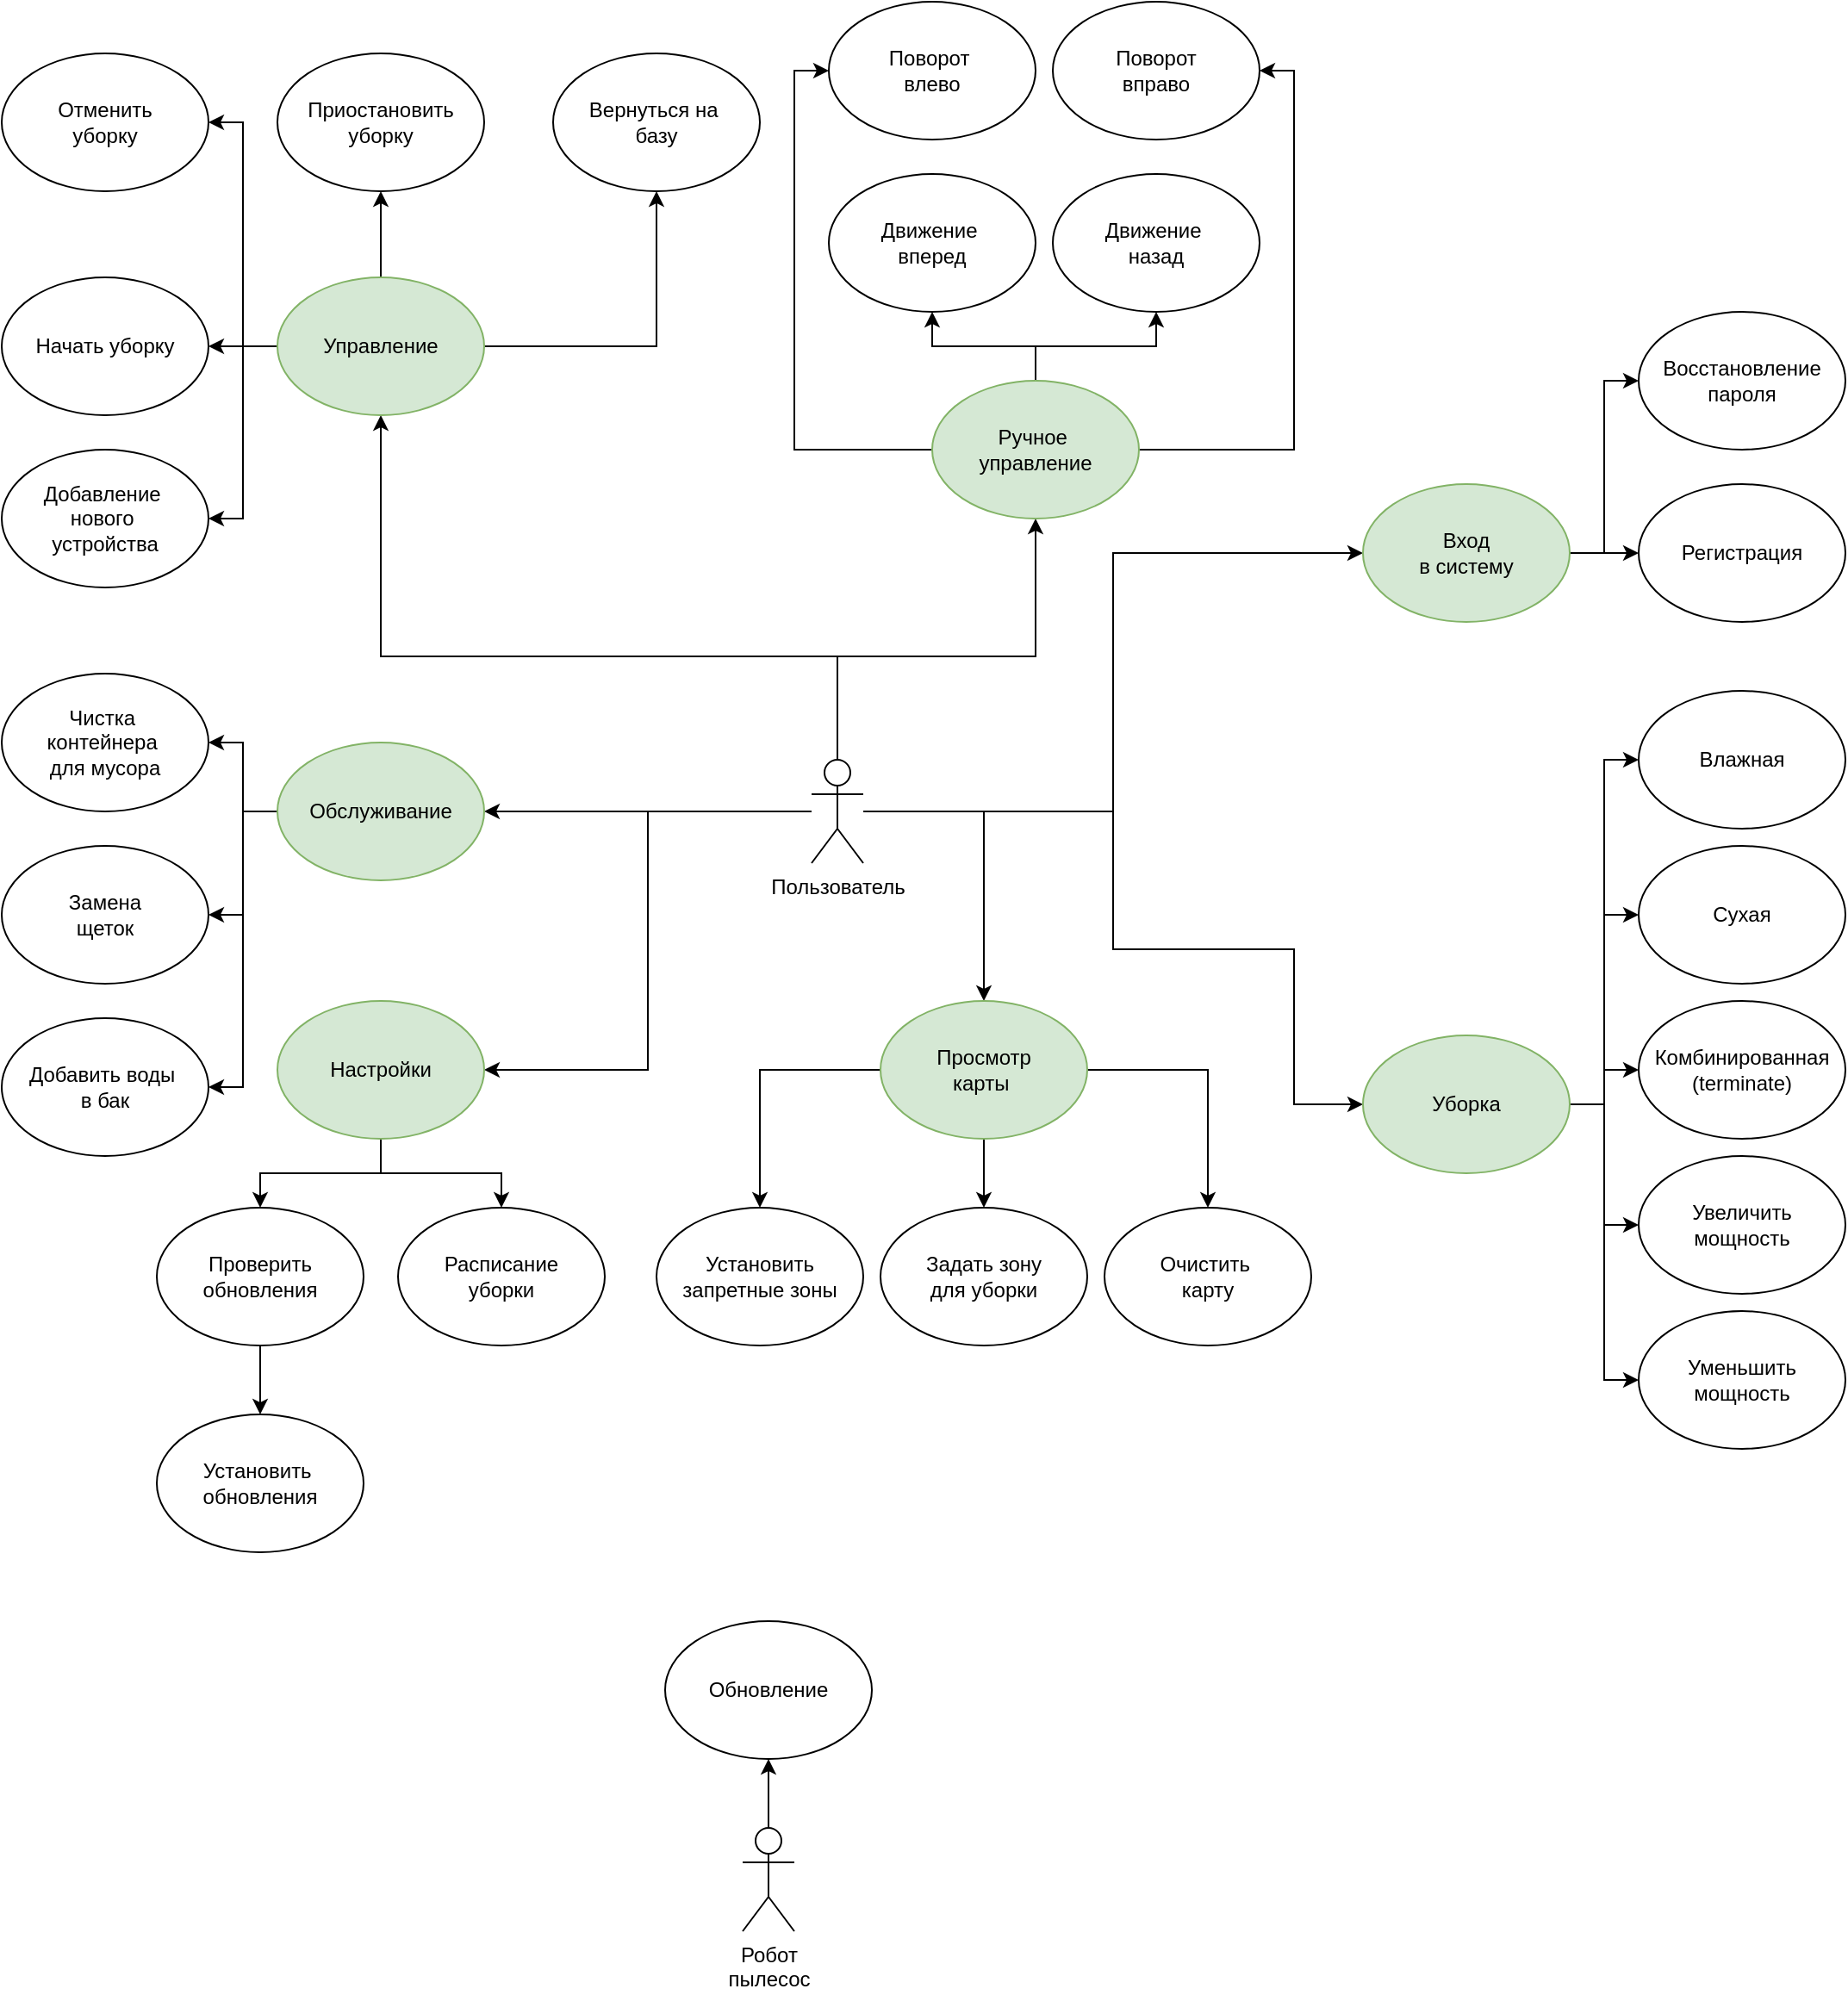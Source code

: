 <mxfile version="21.6.9" type="device">
  <diagram name="Страница — 1" id="4Gx_Od1pSDDS53oRYch7">
    <mxGraphModel dx="2263" dy="2036" grid="1" gridSize="10" guides="1" tooltips="1" connect="1" arrows="1" fold="1" page="1" pageScale="1" pageWidth="827" pageHeight="1169" math="0" shadow="0">
      <root>
        <mxCell id="0" />
        <mxCell id="1" parent="0" />
        <mxCell id="uuh6z-fhWpA7-UDRb-Rl-70" style="edgeStyle=orthogonalEdgeStyle;rounded=0;orthogonalLoop=1;jettySize=auto;html=1;entryX=1;entryY=0.5;entryDx=0;entryDy=0;" parent="1" source="uuh6z-fhWpA7-UDRb-Rl-1" target="uuh6z-fhWpA7-UDRb-Rl-5" edge="1">
          <mxGeometry relative="1" as="geometry" />
        </mxCell>
        <mxCell id="uuh6z-fhWpA7-UDRb-Rl-71" style="edgeStyle=orthogonalEdgeStyle;rounded=0;orthogonalLoop=1;jettySize=auto;html=1;entryX=0.5;entryY=0;entryDx=0;entryDy=0;" parent="1" source="uuh6z-fhWpA7-UDRb-Rl-1" target="uuh6z-fhWpA7-UDRb-Rl-45" edge="1">
          <mxGeometry relative="1" as="geometry" />
        </mxCell>
        <mxCell id="uuh6z-fhWpA7-UDRb-Rl-72" style="edgeStyle=orthogonalEdgeStyle;rounded=0;orthogonalLoop=1;jettySize=auto;html=1;entryX=1;entryY=0.5;entryDx=0;entryDy=0;" parent="1" source="uuh6z-fhWpA7-UDRb-Rl-1" target="uuh6z-fhWpA7-UDRb-Rl-6" edge="1">
          <mxGeometry relative="1" as="geometry" />
        </mxCell>
        <mxCell id="uuh6z-fhWpA7-UDRb-Rl-73" style="edgeStyle=orthogonalEdgeStyle;rounded=0;orthogonalLoop=1;jettySize=auto;html=1;entryX=0.5;entryY=1;entryDx=0;entryDy=0;" parent="1" source="uuh6z-fhWpA7-UDRb-Rl-1" target="uuh6z-fhWpA7-UDRb-Rl-24" edge="1">
          <mxGeometry relative="1" as="geometry">
            <Array as="points">
              <mxPoint x="45" y="80" />
              <mxPoint x="-220" y="80" />
            </Array>
          </mxGeometry>
        </mxCell>
        <mxCell id="uuh6z-fhWpA7-UDRb-Rl-74" style="edgeStyle=orthogonalEdgeStyle;rounded=0;orthogonalLoop=1;jettySize=auto;html=1;entryX=0.5;entryY=1;entryDx=0;entryDy=0;" parent="1" source="uuh6z-fhWpA7-UDRb-Rl-1" target="uuh6z-fhWpA7-UDRb-Rl-33" edge="1">
          <mxGeometry relative="1" as="geometry">
            <Array as="points">
              <mxPoint x="45" y="80" />
              <mxPoint x="160" y="80" />
            </Array>
          </mxGeometry>
        </mxCell>
        <mxCell id="duMJDL4UFuxc0r6JKg3h-6" style="edgeStyle=orthogonalEdgeStyle;rounded=0;orthogonalLoop=1;jettySize=auto;html=1;entryX=0;entryY=0.5;entryDx=0;entryDy=0;" edge="1" parent="1" source="uuh6z-fhWpA7-UDRb-Rl-1" target="duMJDL4UFuxc0r6JKg3h-1">
          <mxGeometry relative="1" as="geometry" />
        </mxCell>
        <mxCell id="duMJDL4UFuxc0r6JKg3h-7" style="edgeStyle=orthogonalEdgeStyle;rounded=0;orthogonalLoop=1;jettySize=auto;html=1;entryX=0;entryY=0.5;entryDx=0;entryDy=0;" edge="1" parent="1" source="uuh6z-fhWpA7-UDRb-Rl-1" target="uuh6z-fhWpA7-UDRb-Rl-4">
          <mxGeometry relative="1" as="geometry">
            <Array as="points">
              <mxPoint x="205" y="170" />
              <mxPoint x="205" y="250" />
              <mxPoint x="310" y="250" />
              <mxPoint x="310" y="340" />
            </Array>
          </mxGeometry>
        </mxCell>
        <mxCell id="uuh6z-fhWpA7-UDRb-Rl-1" value="Пользователь" style="shape=umlActor;verticalLabelPosition=bottom;verticalAlign=top;html=1;outlineConnect=0;" parent="1" vertex="1">
          <mxGeometry x="30" y="140" width="30" height="60" as="geometry" />
        </mxCell>
        <mxCell id="uuh6z-fhWpA7-UDRb-Rl-75" style="edgeStyle=orthogonalEdgeStyle;rounded=0;orthogonalLoop=1;jettySize=auto;html=1;entryX=0.5;entryY=1;entryDx=0;entryDy=0;" parent="1" source="uuh6z-fhWpA7-UDRb-Rl-2" target="uuh6z-fhWpA7-UDRb-Rl-3" edge="1">
          <mxGeometry relative="1" as="geometry" />
        </mxCell>
        <mxCell id="uuh6z-fhWpA7-UDRb-Rl-2" value="Робот &lt;br&gt;пылесос" style="shape=umlActor;verticalLabelPosition=bottom;verticalAlign=top;html=1;outlineConnect=0;" parent="1" vertex="1">
          <mxGeometry x="-10" y="760" width="30" height="60" as="geometry" />
        </mxCell>
        <mxCell id="uuh6z-fhWpA7-UDRb-Rl-3" value="Обновление" style="ellipse;whiteSpace=wrap;html=1;" parent="1" vertex="1">
          <mxGeometry x="-55" y="640" width="120" height="80" as="geometry" />
        </mxCell>
        <mxCell id="uuh6z-fhWpA7-UDRb-Rl-12" style="edgeStyle=orthogonalEdgeStyle;rounded=0;orthogonalLoop=1;jettySize=auto;html=1;entryX=0;entryY=0.5;entryDx=0;entryDy=0;" parent="1" source="uuh6z-fhWpA7-UDRb-Rl-4" target="uuh6z-fhWpA7-UDRb-Rl-7" edge="1">
          <mxGeometry relative="1" as="geometry" />
        </mxCell>
        <mxCell id="uuh6z-fhWpA7-UDRb-Rl-13" style="edgeStyle=orthogonalEdgeStyle;rounded=0;orthogonalLoop=1;jettySize=auto;html=1;entryX=0;entryY=0.5;entryDx=0;entryDy=0;" parent="1" source="uuh6z-fhWpA7-UDRb-Rl-4" target="uuh6z-fhWpA7-UDRb-Rl-8" edge="1">
          <mxGeometry relative="1" as="geometry" />
        </mxCell>
        <mxCell id="uuh6z-fhWpA7-UDRb-Rl-14" style="edgeStyle=orthogonalEdgeStyle;rounded=0;orthogonalLoop=1;jettySize=auto;html=1;entryX=0;entryY=0.5;entryDx=0;entryDy=0;" parent="1" source="uuh6z-fhWpA7-UDRb-Rl-4" target="uuh6z-fhWpA7-UDRb-Rl-9" edge="1">
          <mxGeometry relative="1" as="geometry" />
        </mxCell>
        <mxCell id="uuh6z-fhWpA7-UDRb-Rl-15" style="edgeStyle=orthogonalEdgeStyle;rounded=0;orthogonalLoop=1;jettySize=auto;html=1;entryX=0;entryY=0.5;entryDx=0;entryDy=0;" parent="1" source="uuh6z-fhWpA7-UDRb-Rl-4" target="uuh6z-fhWpA7-UDRb-Rl-10" edge="1">
          <mxGeometry relative="1" as="geometry" />
        </mxCell>
        <mxCell id="uuh6z-fhWpA7-UDRb-Rl-16" style="edgeStyle=orthogonalEdgeStyle;rounded=0;orthogonalLoop=1;jettySize=auto;html=1;entryX=0;entryY=0.5;entryDx=0;entryDy=0;" parent="1" source="uuh6z-fhWpA7-UDRb-Rl-4" target="uuh6z-fhWpA7-UDRb-Rl-11" edge="1">
          <mxGeometry relative="1" as="geometry" />
        </mxCell>
        <mxCell id="uuh6z-fhWpA7-UDRb-Rl-4" value="Уборка" style="ellipse;whiteSpace=wrap;html=1;fillColor=#d5e8d4;strokeColor=#82b366;" parent="1" vertex="1">
          <mxGeometry x="350" y="300" width="120" height="80" as="geometry" />
        </mxCell>
        <mxCell id="uuh6z-fhWpA7-UDRb-Rl-58" style="edgeStyle=orthogonalEdgeStyle;rounded=0;orthogonalLoop=1;jettySize=auto;html=1;entryX=1;entryY=0.5;entryDx=0;entryDy=0;" parent="1" source="uuh6z-fhWpA7-UDRb-Rl-5" target="uuh6z-fhWpA7-UDRb-Rl-18" edge="1">
          <mxGeometry relative="1" as="geometry" />
        </mxCell>
        <mxCell id="uuh6z-fhWpA7-UDRb-Rl-59" style="edgeStyle=orthogonalEdgeStyle;rounded=0;orthogonalLoop=1;jettySize=auto;html=1;entryX=1;entryY=0.5;entryDx=0;entryDy=0;" parent="1" source="uuh6z-fhWpA7-UDRb-Rl-5" target="uuh6z-fhWpA7-UDRb-Rl-17" edge="1">
          <mxGeometry relative="1" as="geometry" />
        </mxCell>
        <mxCell id="ZsJuAlWeF31kc1xGEt_H-4" style="edgeStyle=orthogonalEdgeStyle;rounded=0;orthogonalLoop=1;jettySize=auto;html=1;entryX=1;entryY=0.5;entryDx=0;entryDy=0;" parent="1" source="uuh6z-fhWpA7-UDRb-Rl-5" target="ZsJuAlWeF31kc1xGEt_H-1" edge="1">
          <mxGeometry relative="1" as="geometry" />
        </mxCell>
        <mxCell id="uuh6z-fhWpA7-UDRb-Rl-5" value="Обслуживание" style="ellipse;whiteSpace=wrap;html=1;fillColor=#d5e8d4;strokeColor=#82b366;" parent="1" vertex="1">
          <mxGeometry x="-280" y="130" width="120" height="80" as="geometry" />
        </mxCell>
        <mxCell id="uuh6z-fhWpA7-UDRb-Rl-55" style="edgeStyle=orthogonalEdgeStyle;rounded=0;orthogonalLoop=1;jettySize=auto;html=1;entryX=0.5;entryY=0;entryDx=0;entryDy=0;" parent="1" source="uuh6z-fhWpA7-UDRb-Rl-6" target="uuh6z-fhWpA7-UDRb-Rl-19" edge="1">
          <mxGeometry relative="1" as="geometry" />
        </mxCell>
        <mxCell id="uuh6z-fhWpA7-UDRb-Rl-56" style="edgeStyle=orthogonalEdgeStyle;rounded=0;orthogonalLoop=1;jettySize=auto;html=1;" parent="1" source="uuh6z-fhWpA7-UDRb-Rl-6" target="uuh6z-fhWpA7-UDRb-Rl-20" edge="1">
          <mxGeometry relative="1" as="geometry" />
        </mxCell>
        <mxCell id="uuh6z-fhWpA7-UDRb-Rl-6" value="Настройки" style="ellipse;whiteSpace=wrap;html=1;fillColor=#d5e8d4;strokeColor=#82b366;" parent="1" vertex="1">
          <mxGeometry x="-280" y="280" width="120" height="80" as="geometry" />
        </mxCell>
        <mxCell id="uuh6z-fhWpA7-UDRb-Rl-7" value="Влажная" style="ellipse;whiteSpace=wrap;html=1;" parent="1" vertex="1">
          <mxGeometry x="510" y="100" width="120" height="80" as="geometry" />
        </mxCell>
        <mxCell id="uuh6z-fhWpA7-UDRb-Rl-8" value="Сухая" style="ellipse;whiteSpace=wrap;html=1;" parent="1" vertex="1">
          <mxGeometry x="510" y="190" width="120" height="80" as="geometry" />
        </mxCell>
        <mxCell id="uuh6z-fhWpA7-UDRb-Rl-9" value="Комбинированная&lt;br&gt;(terminate)" style="ellipse;whiteSpace=wrap;html=1;" parent="1" vertex="1">
          <mxGeometry x="510" y="280" width="120" height="80" as="geometry" />
        </mxCell>
        <mxCell id="uuh6z-fhWpA7-UDRb-Rl-10" value="Увеличить &lt;br&gt;мощность" style="ellipse;whiteSpace=wrap;html=1;" parent="1" vertex="1">
          <mxGeometry x="510" y="370" width="120" height="80" as="geometry" />
        </mxCell>
        <mxCell id="uuh6z-fhWpA7-UDRb-Rl-11" value="Уменьшить&lt;br&gt;мощность" style="ellipse;whiteSpace=wrap;html=1;" parent="1" vertex="1">
          <mxGeometry x="510" y="460" width="120" height="80" as="geometry" />
        </mxCell>
        <mxCell id="uuh6z-fhWpA7-UDRb-Rl-17" value="Замена&lt;br&gt;щеток" style="ellipse;whiteSpace=wrap;html=1;" parent="1" vertex="1">
          <mxGeometry x="-440" y="190" width="120" height="80" as="geometry" />
        </mxCell>
        <mxCell id="uuh6z-fhWpA7-UDRb-Rl-18" value="Чистка&amp;nbsp;&lt;br&gt;контейнера&amp;nbsp;&lt;br&gt;для&amp;nbsp;мусора" style="ellipse;whiteSpace=wrap;html=1;" parent="1" vertex="1">
          <mxGeometry x="-440" y="90" width="120" height="80" as="geometry" />
        </mxCell>
        <mxCell id="uuh6z-fhWpA7-UDRb-Rl-19" value="Расписание&lt;br&gt;уборки" style="ellipse;whiteSpace=wrap;html=1;" parent="1" vertex="1">
          <mxGeometry x="-210" y="400" width="120" height="80" as="geometry" />
        </mxCell>
        <mxCell id="uuh6z-fhWpA7-UDRb-Rl-57" style="edgeStyle=orthogonalEdgeStyle;rounded=0;orthogonalLoop=1;jettySize=auto;html=1;entryX=0.5;entryY=0;entryDx=0;entryDy=0;" parent="1" source="uuh6z-fhWpA7-UDRb-Rl-20" target="uuh6z-fhWpA7-UDRb-Rl-43" edge="1">
          <mxGeometry relative="1" as="geometry" />
        </mxCell>
        <mxCell id="uuh6z-fhWpA7-UDRb-Rl-20" value="Проверить&lt;br&gt;обновления" style="ellipse;whiteSpace=wrap;html=1;" parent="1" vertex="1">
          <mxGeometry x="-350" y="400" width="120" height="80" as="geometry" />
        </mxCell>
        <mxCell id="uuh6z-fhWpA7-UDRb-Rl-60" style="edgeStyle=orthogonalEdgeStyle;rounded=0;orthogonalLoop=1;jettySize=auto;html=1;entryX=0.5;entryY=1;entryDx=0;entryDy=0;" parent="1" source="uuh6z-fhWpA7-UDRb-Rl-24" target="uuh6z-fhWpA7-UDRb-Rl-26" edge="1">
          <mxGeometry relative="1" as="geometry" />
        </mxCell>
        <mxCell id="uuh6z-fhWpA7-UDRb-Rl-61" style="edgeStyle=orthogonalEdgeStyle;rounded=0;orthogonalLoop=1;jettySize=auto;html=1;entryX=0.5;entryY=1;entryDx=0;entryDy=0;" parent="1" source="uuh6z-fhWpA7-UDRb-Rl-24" target="uuh6z-fhWpA7-UDRb-Rl-28" edge="1">
          <mxGeometry relative="1" as="geometry" />
        </mxCell>
        <mxCell id="uuh6z-fhWpA7-UDRb-Rl-62" style="edgeStyle=orthogonalEdgeStyle;rounded=0;orthogonalLoop=1;jettySize=auto;html=1;entryX=1;entryY=0.5;entryDx=0;entryDy=0;" parent="1" source="uuh6z-fhWpA7-UDRb-Rl-24" target="uuh6z-fhWpA7-UDRb-Rl-25" edge="1">
          <mxGeometry relative="1" as="geometry" />
        </mxCell>
        <mxCell id="uuh6z-fhWpA7-UDRb-Rl-63" style="edgeStyle=orthogonalEdgeStyle;rounded=0;orthogonalLoop=1;jettySize=auto;html=1;entryX=1;entryY=0.5;entryDx=0;entryDy=0;" parent="1" source="uuh6z-fhWpA7-UDRb-Rl-24" target="uuh6z-fhWpA7-UDRb-Rl-27" edge="1">
          <mxGeometry relative="1" as="geometry" />
        </mxCell>
        <mxCell id="duMJDL4UFuxc0r6JKg3h-9" style="edgeStyle=orthogonalEdgeStyle;rounded=0;orthogonalLoop=1;jettySize=auto;html=1;entryX=1;entryY=0.5;entryDx=0;entryDy=0;" edge="1" parent="1" source="uuh6z-fhWpA7-UDRb-Rl-24" target="duMJDL4UFuxc0r6JKg3h-8">
          <mxGeometry relative="1" as="geometry" />
        </mxCell>
        <mxCell id="uuh6z-fhWpA7-UDRb-Rl-24" value="Управление" style="ellipse;whiteSpace=wrap;html=1;fillColor=#d5e8d4;strokeColor=#82b366;" parent="1" vertex="1">
          <mxGeometry x="-280" y="-140" width="120" height="80" as="geometry" />
        </mxCell>
        <mxCell id="uuh6z-fhWpA7-UDRb-Rl-25" value="Начать уборку" style="ellipse;whiteSpace=wrap;html=1;" parent="1" vertex="1">
          <mxGeometry x="-440" y="-140" width="120" height="80" as="geometry" />
        </mxCell>
        <mxCell id="uuh6z-fhWpA7-UDRb-Rl-26" value="Приостановить уборку" style="ellipse;whiteSpace=wrap;html=1;" parent="1" vertex="1">
          <mxGeometry x="-280" y="-270" width="120" height="80" as="geometry" />
        </mxCell>
        <mxCell id="uuh6z-fhWpA7-UDRb-Rl-27" value="Отменить &lt;br&gt;уборку" style="ellipse;whiteSpace=wrap;html=1;" parent="1" vertex="1">
          <mxGeometry x="-440" y="-270" width="120" height="80" as="geometry" />
        </mxCell>
        <mxCell id="uuh6z-fhWpA7-UDRb-Rl-28" value="Вернуться на&amp;nbsp;&lt;br&gt;базу" style="ellipse;whiteSpace=wrap;html=1;" parent="1" vertex="1">
          <mxGeometry x="-120" y="-270" width="120" height="80" as="geometry" />
        </mxCell>
        <mxCell id="uuh6z-fhWpA7-UDRb-Rl-64" style="edgeStyle=orthogonalEdgeStyle;rounded=0;orthogonalLoop=1;jettySize=auto;html=1;entryX=0;entryY=0.5;entryDx=0;entryDy=0;" parent="1" source="uuh6z-fhWpA7-UDRb-Rl-33" target="uuh6z-fhWpA7-UDRb-Rl-36" edge="1">
          <mxGeometry relative="1" as="geometry">
            <Array as="points">
              <mxPoint x="20" y="-40" />
              <mxPoint x="20" y="-260" />
            </Array>
          </mxGeometry>
        </mxCell>
        <mxCell id="uuh6z-fhWpA7-UDRb-Rl-65" style="edgeStyle=orthogonalEdgeStyle;rounded=0;orthogonalLoop=1;jettySize=auto;html=1;entryX=1;entryY=0.5;entryDx=0;entryDy=0;" parent="1" source="uuh6z-fhWpA7-UDRb-Rl-33" target="uuh6z-fhWpA7-UDRb-Rl-37" edge="1">
          <mxGeometry relative="1" as="geometry">
            <Array as="points">
              <mxPoint x="310" y="-40" />
              <mxPoint x="310" y="-260" />
            </Array>
          </mxGeometry>
        </mxCell>
        <mxCell id="uuh6z-fhWpA7-UDRb-Rl-66" style="edgeStyle=orthogonalEdgeStyle;rounded=0;orthogonalLoop=1;jettySize=auto;html=1;entryX=0.5;entryY=1;entryDx=0;entryDy=0;" parent="1" source="uuh6z-fhWpA7-UDRb-Rl-33" target="uuh6z-fhWpA7-UDRb-Rl-34" edge="1">
          <mxGeometry relative="1" as="geometry" />
        </mxCell>
        <mxCell id="uuh6z-fhWpA7-UDRb-Rl-67" style="edgeStyle=orthogonalEdgeStyle;rounded=0;orthogonalLoop=1;jettySize=auto;html=1;entryX=0.5;entryY=1;entryDx=0;entryDy=0;" parent="1" source="uuh6z-fhWpA7-UDRb-Rl-33" target="uuh6z-fhWpA7-UDRb-Rl-35" edge="1">
          <mxGeometry relative="1" as="geometry" />
        </mxCell>
        <mxCell id="uuh6z-fhWpA7-UDRb-Rl-33" value="Ручное&amp;nbsp;&lt;br&gt;управление" style="ellipse;whiteSpace=wrap;html=1;fillColor=#d5e8d4;strokeColor=#82b366;" parent="1" vertex="1">
          <mxGeometry x="100" y="-80" width="120" height="80" as="geometry" />
        </mxCell>
        <mxCell id="uuh6z-fhWpA7-UDRb-Rl-34" value="Движение&amp;nbsp;&lt;br&gt;вперед" style="ellipse;whiteSpace=wrap;html=1;" parent="1" vertex="1">
          <mxGeometry x="40" y="-200" width="120" height="80" as="geometry" />
        </mxCell>
        <mxCell id="uuh6z-fhWpA7-UDRb-Rl-35" value="Движение&amp;nbsp;&lt;br&gt;назад" style="ellipse;whiteSpace=wrap;html=1;" parent="1" vertex="1">
          <mxGeometry x="170" y="-200" width="120" height="80" as="geometry" />
        </mxCell>
        <mxCell id="uuh6z-fhWpA7-UDRb-Rl-36" value="Поворот&amp;nbsp;&lt;br&gt;влево" style="ellipse;whiteSpace=wrap;html=1;" parent="1" vertex="1">
          <mxGeometry x="40" y="-300" width="120" height="80" as="geometry" />
        </mxCell>
        <mxCell id="uuh6z-fhWpA7-UDRb-Rl-37" value="Поворот &lt;br&gt;вправо" style="ellipse;whiteSpace=wrap;html=1;" parent="1" vertex="1">
          <mxGeometry x="170" y="-300" width="120" height="80" as="geometry" />
        </mxCell>
        <mxCell id="uuh6z-fhWpA7-UDRb-Rl-43" value="Установить&amp;nbsp;&lt;br&gt;обновления" style="ellipse;whiteSpace=wrap;html=1;" parent="1" vertex="1">
          <mxGeometry x="-350" y="520" width="120" height="80" as="geometry" />
        </mxCell>
        <mxCell id="uuh6z-fhWpA7-UDRb-Rl-51" style="edgeStyle=orthogonalEdgeStyle;rounded=0;orthogonalLoop=1;jettySize=auto;html=1;entryX=0.5;entryY=0;entryDx=0;entryDy=0;" parent="1" source="uuh6z-fhWpA7-UDRb-Rl-45" target="uuh6z-fhWpA7-UDRb-Rl-48" edge="1">
          <mxGeometry relative="1" as="geometry" />
        </mxCell>
        <mxCell id="uuh6z-fhWpA7-UDRb-Rl-53" style="edgeStyle=orthogonalEdgeStyle;rounded=0;orthogonalLoop=1;jettySize=auto;html=1;entryX=0.5;entryY=0;entryDx=0;entryDy=0;" parent="1" source="uuh6z-fhWpA7-UDRb-Rl-45" target="uuh6z-fhWpA7-UDRb-Rl-47" edge="1">
          <mxGeometry relative="1" as="geometry" />
        </mxCell>
        <mxCell id="uuh6z-fhWpA7-UDRb-Rl-54" style="edgeStyle=orthogonalEdgeStyle;rounded=0;orthogonalLoop=1;jettySize=auto;html=1;entryX=0.5;entryY=0;entryDx=0;entryDy=0;" parent="1" source="uuh6z-fhWpA7-UDRb-Rl-45" target="uuh6z-fhWpA7-UDRb-Rl-46" edge="1">
          <mxGeometry relative="1" as="geometry" />
        </mxCell>
        <mxCell id="uuh6z-fhWpA7-UDRb-Rl-45" value="Просмотр&lt;br&gt;карты&amp;nbsp;" style="ellipse;whiteSpace=wrap;html=1;fillColor=#d5e8d4;strokeColor=#82b366;" parent="1" vertex="1">
          <mxGeometry x="70" y="280" width="120" height="80" as="geometry" />
        </mxCell>
        <mxCell id="uuh6z-fhWpA7-UDRb-Rl-46" value="Очистить&amp;nbsp;&lt;br&gt;карту" style="ellipse;whiteSpace=wrap;html=1;" parent="1" vertex="1">
          <mxGeometry x="200" y="400" width="120" height="80" as="geometry" />
        </mxCell>
        <mxCell id="uuh6z-fhWpA7-UDRb-Rl-48" value="Установить&lt;br&gt;запретные зоны" style="ellipse;whiteSpace=wrap;html=1;" parent="1" vertex="1">
          <mxGeometry x="-60" y="400" width="120" height="80" as="geometry" />
        </mxCell>
        <mxCell id="uuh6z-fhWpA7-UDRb-Rl-47" value="Задать зону &lt;br&gt;для&amp;nbsp;уборки" style="ellipse;whiteSpace=wrap;html=1;" parent="1" vertex="1">
          <mxGeometry x="70" y="400" width="120" height="80" as="geometry" />
        </mxCell>
        <mxCell id="ZsJuAlWeF31kc1xGEt_H-1" value="Добавить воды&amp;nbsp;&lt;br&gt;в бак" style="ellipse;whiteSpace=wrap;html=1;" parent="1" vertex="1">
          <mxGeometry x="-440" y="290" width="120" height="80" as="geometry" />
        </mxCell>
        <mxCell id="duMJDL4UFuxc0r6JKg3h-4" style="edgeStyle=orthogonalEdgeStyle;rounded=0;orthogonalLoop=1;jettySize=auto;html=1;entryX=0;entryY=0.5;entryDx=0;entryDy=0;" edge="1" parent="1" source="duMJDL4UFuxc0r6JKg3h-1" target="duMJDL4UFuxc0r6JKg3h-2">
          <mxGeometry relative="1" as="geometry" />
        </mxCell>
        <mxCell id="duMJDL4UFuxc0r6JKg3h-5" style="edgeStyle=orthogonalEdgeStyle;rounded=0;orthogonalLoop=1;jettySize=auto;html=1;entryX=0;entryY=0.5;entryDx=0;entryDy=0;" edge="1" parent="1" source="duMJDL4UFuxc0r6JKg3h-1" target="duMJDL4UFuxc0r6JKg3h-3">
          <mxGeometry relative="1" as="geometry" />
        </mxCell>
        <mxCell id="duMJDL4UFuxc0r6JKg3h-1" value="Вход&lt;br&gt;в систему" style="ellipse;whiteSpace=wrap;html=1;fillColor=#d5e8d4;strokeColor=#82b366;" vertex="1" parent="1">
          <mxGeometry x="350" y="-20" width="120" height="80" as="geometry" />
        </mxCell>
        <mxCell id="duMJDL4UFuxc0r6JKg3h-2" value="Регистрация" style="ellipse;whiteSpace=wrap;html=1;" vertex="1" parent="1">
          <mxGeometry x="510" y="-20" width="120" height="80" as="geometry" />
        </mxCell>
        <mxCell id="duMJDL4UFuxc0r6JKg3h-3" value="Восстановление&lt;br&gt;пароля" style="ellipse;whiteSpace=wrap;html=1;" vertex="1" parent="1">
          <mxGeometry x="510" y="-120" width="120" height="80" as="geometry" />
        </mxCell>
        <mxCell id="duMJDL4UFuxc0r6JKg3h-8" value="Добавление&amp;nbsp;&lt;br&gt;нового&amp;nbsp;&lt;br&gt;устройства" style="ellipse;whiteSpace=wrap;html=1;" vertex="1" parent="1">
          <mxGeometry x="-440" y="-40" width="120" height="80" as="geometry" />
        </mxCell>
      </root>
    </mxGraphModel>
  </diagram>
</mxfile>
